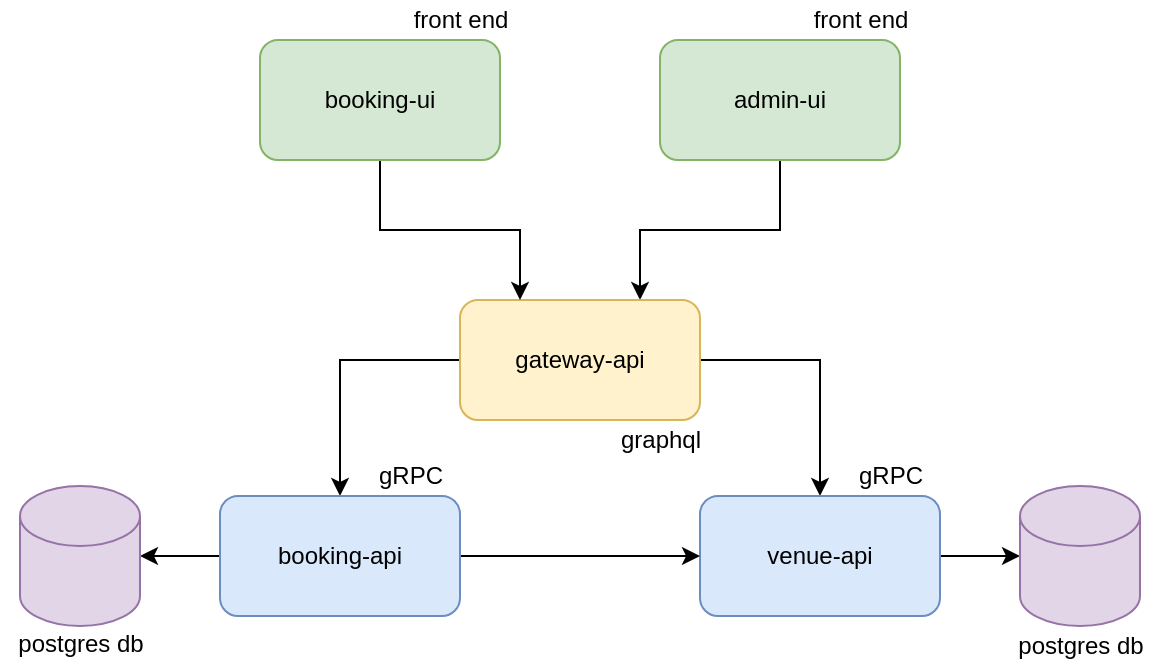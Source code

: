 <mxfile version="14.4.3" type="device"><diagram id="C5RBs43oDa-KdzZeNtuy" name="Page-1"><mxGraphModel dx="1426" dy="775" grid="1" gridSize="10" guides="1" tooltips="1" connect="1" arrows="1" fold="1" page="1" pageScale="1" pageWidth="827" pageHeight="1169" math="0" shadow="0"><root><mxCell id="WIyWlLk6GJQsqaUBKTNV-0"/><mxCell id="WIyWlLk6GJQsqaUBKTNV-1" parent="WIyWlLk6GJQsqaUBKTNV-0"/><mxCell id="syDr2TiGHhIvkoM5_QJ2-5" style="edgeStyle=orthogonalEdgeStyle;rounded=0;orthogonalLoop=1;jettySize=auto;html=1;exitX=0.5;exitY=1;exitDx=0;exitDy=0;entryX=0.75;entryY=0;entryDx=0;entryDy=0;" parent="WIyWlLk6GJQsqaUBKTNV-1" source="LgPO5UfluMZRn8V3v8zp-0" target="LgPO5UfluMZRn8V3v8zp-2" edge="1"><mxGeometry relative="1" as="geometry"/></mxCell><mxCell id="LgPO5UfluMZRn8V3v8zp-0" value="admin-ui" style="rounded=1;whiteSpace=wrap;html=1;fillColor=#d5e8d4;strokeColor=#82b366;" parent="WIyWlLk6GJQsqaUBKTNV-1" vertex="1"><mxGeometry x="460" y="70" width="120" height="60" as="geometry"/></mxCell><mxCell id="LgPO5UfluMZRn8V3v8zp-8" style="edgeStyle=orthogonalEdgeStyle;rounded=0;orthogonalLoop=1;jettySize=auto;html=1;exitX=0;exitY=0.5;exitDx=0;exitDy=0;entryX=0.5;entryY=0;entryDx=0;entryDy=0;" parent="WIyWlLk6GJQsqaUBKTNV-1" source="LgPO5UfluMZRn8V3v8zp-2" target="LgPO5UfluMZRn8V3v8zp-6" edge="1"><mxGeometry relative="1" as="geometry"/></mxCell><mxCell id="dLGQs--na4_5v-TyUqcy-1" style="edgeStyle=orthogonalEdgeStyle;rounded=0;orthogonalLoop=1;jettySize=auto;html=1;exitX=1;exitY=0.5;exitDx=0;exitDy=0;entryX=0.5;entryY=0;entryDx=0;entryDy=0;" edge="1" parent="WIyWlLk6GJQsqaUBKTNV-1" source="LgPO5UfluMZRn8V3v8zp-2" target="LgPO5UfluMZRn8V3v8zp-5"><mxGeometry relative="1" as="geometry"/></mxCell><mxCell id="LgPO5UfluMZRn8V3v8zp-2" value="gateway-api" style="rounded=1;whiteSpace=wrap;html=1;fillColor=#fff2cc;strokeColor=#d6b656;" parent="WIyWlLk6GJQsqaUBKTNV-1" vertex="1"><mxGeometry x="360" y="200" width="120" height="60" as="geometry"/></mxCell><mxCell id="dLGQs--na4_5v-TyUqcy-0" style="edgeStyle=orthogonalEdgeStyle;rounded=0;orthogonalLoop=1;jettySize=auto;html=1;exitX=1;exitY=0.5;exitDx=0;exitDy=0;entryX=0;entryY=0.5;entryDx=0;entryDy=0;entryPerimeter=0;" edge="1" parent="WIyWlLk6GJQsqaUBKTNV-1" source="LgPO5UfluMZRn8V3v8zp-5" target="LgPO5UfluMZRn8V3v8zp-18"><mxGeometry relative="1" as="geometry"/></mxCell><mxCell id="LgPO5UfluMZRn8V3v8zp-5" value="venue-api" style="rounded=1;whiteSpace=wrap;html=1;fillColor=#dae8fc;strokeColor=#6c8ebf;" parent="WIyWlLk6GJQsqaUBKTNV-1" vertex="1"><mxGeometry x="480" y="298" width="120" height="60" as="geometry"/></mxCell><mxCell id="LgPO5UfluMZRn8V3v8zp-17" style="edgeStyle=orthogonalEdgeStyle;rounded=0;orthogonalLoop=1;jettySize=auto;html=1;exitX=0;exitY=0.5;exitDx=0;exitDy=0;entryX=1;entryY=0.5;entryDx=0;entryDy=0;entryPerimeter=0;" parent="WIyWlLk6GJQsqaUBKTNV-1" source="LgPO5UfluMZRn8V3v8zp-6" target="LgPO5UfluMZRn8V3v8zp-16" edge="1"><mxGeometry relative="1" as="geometry"/></mxCell><mxCell id="dLGQs--na4_5v-TyUqcy-2" style="edgeStyle=orthogonalEdgeStyle;rounded=0;orthogonalLoop=1;jettySize=auto;html=1;exitX=1;exitY=0.5;exitDx=0;exitDy=0;entryX=0;entryY=0.5;entryDx=0;entryDy=0;" edge="1" parent="WIyWlLk6GJQsqaUBKTNV-1" source="LgPO5UfluMZRn8V3v8zp-6" target="LgPO5UfluMZRn8V3v8zp-5"><mxGeometry relative="1" as="geometry"/></mxCell><mxCell id="LgPO5UfluMZRn8V3v8zp-6" value="booking-api" style="rounded=1;whiteSpace=wrap;html=1;fillColor=#dae8fc;strokeColor=#6c8ebf;" parent="WIyWlLk6GJQsqaUBKTNV-1" vertex="1"><mxGeometry x="240" y="298" width="120" height="60" as="geometry"/></mxCell><mxCell id="LgPO5UfluMZRn8V3v8zp-12" value="front end" style="text;html=1;align=center;verticalAlign=middle;resizable=0;points=[];autosize=1;" parent="WIyWlLk6GJQsqaUBKTNV-1" vertex="1"><mxGeometry x="530" y="50" width="60" height="20" as="geometry"/></mxCell><mxCell id="LgPO5UfluMZRn8V3v8zp-13" value="graphql" style="text;html=1;align=center;verticalAlign=middle;resizable=0;points=[];autosize=1;" parent="WIyWlLk6GJQsqaUBKTNV-1" vertex="1"><mxGeometry x="430" y="260" width="60" height="20" as="geometry"/></mxCell><mxCell id="LgPO5UfluMZRn8V3v8zp-14" value="gRPC" style="text;html=1;align=center;verticalAlign=middle;resizable=0;points=[];autosize=1;" parent="WIyWlLk6GJQsqaUBKTNV-1" vertex="1"><mxGeometry x="550" y="278" width="50" height="20" as="geometry"/></mxCell><mxCell id="LgPO5UfluMZRn8V3v8zp-15" value="gRPC" style="text;html=1;align=center;verticalAlign=middle;resizable=0;points=[];autosize=1;" parent="WIyWlLk6GJQsqaUBKTNV-1" vertex="1"><mxGeometry x="310" y="278" width="50" height="20" as="geometry"/></mxCell><mxCell id="LgPO5UfluMZRn8V3v8zp-16" value="" style="shape=cylinder3;whiteSpace=wrap;html=1;boundedLbl=1;backgroundOutline=1;size=15;fillColor=#e1d5e7;strokeColor=#9673a6;" parent="WIyWlLk6GJQsqaUBKTNV-1" vertex="1"><mxGeometry x="140" y="293" width="60" height="70" as="geometry"/></mxCell><mxCell id="LgPO5UfluMZRn8V3v8zp-18" value="" style="shape=cylinder3;whiteSpace=wrap;html=1;boundedLbl=1;backgroundOutline=1;size=15;fillColor=#e1d5e7;strokeColor=#9673a6;" parent="WIyWlLk6GJQsqaUBKTNV-1" vertex="1"><mxGeometry x="640" y="293" width="60" height="70" as="geometry"/></mxCell><mxCell id="LgPO5UfluMZRn8V3v8zp-20" value="postgres db" style="text;html=1;align=center;verticalAlign=middle;resizable=0;points=[];autosize=1;" parent="WIyWlLk6GJQsqaUBKTNV-1" vertex="1"><mxGeometry x="130" y="362" width="80" height="20" as="geometry"/></mxCell><mxCell id="LgPO5UfluMZRn8V3v8zp-21" value="postgres db" style="text;html=1;align=center;verticalAlign=middle;resizable=0;points=[];autosize=1;" parent="WIyWlLk6GJQsqaUBKTNV-1" vertex="1"><mxGeometry x="630" y="363" width="80" height="20" as="geometry"/></mxCell><mxCell id="syDr2TiGHhIvkoM5_QJ2-3" style="edgeStyle=orthogonalEdgeStyle;rounded=0;orthogonalLoop=1;jettySize=auto;html=1;exitX=0.5;exitY=1;exitDx=0;exitDy=0;entryX=0.25;entryY=0;entryDx=0;entryDy=0;" parent="WIyWlLk6GJQsqaUBKTNV-1" source="syDr2TiGHhIvkoM5_QJ2-0" target="LgPO5UfluMZRn8V3v8zp-2" edge="1"><mxGeometry relative="1" as="geometry"/></mxCell><mxCell id="syDr2TiGHhIvkoM5_QJ2-0" value="booking-ui" style="rounded=1;whiteSpace=wrap;html=1;fillColor=#d5e8d4;strokeColor=#82b366;" parent="WIyWlLk6GJQsqaUBKTNV-1" vertex="1"><mxGeometry x="260" y="70" width="120" height="60" as="geometry"/></mxCell><mxCell id="syDr2TiGHhIvkoM5_QJ2-1" value="front end" style="text;html=1;align=center;verticalAlign=middle;resizable=0;points=[];autosize=1;" parent="WIyWlLk6GJQsqaUBKTNV-1" vertex="1"><mxGeometry x="330" y="50" width="60" height="20" as="geometry"/></mxCell></root></mxGraphModel></diagram></mxfile>